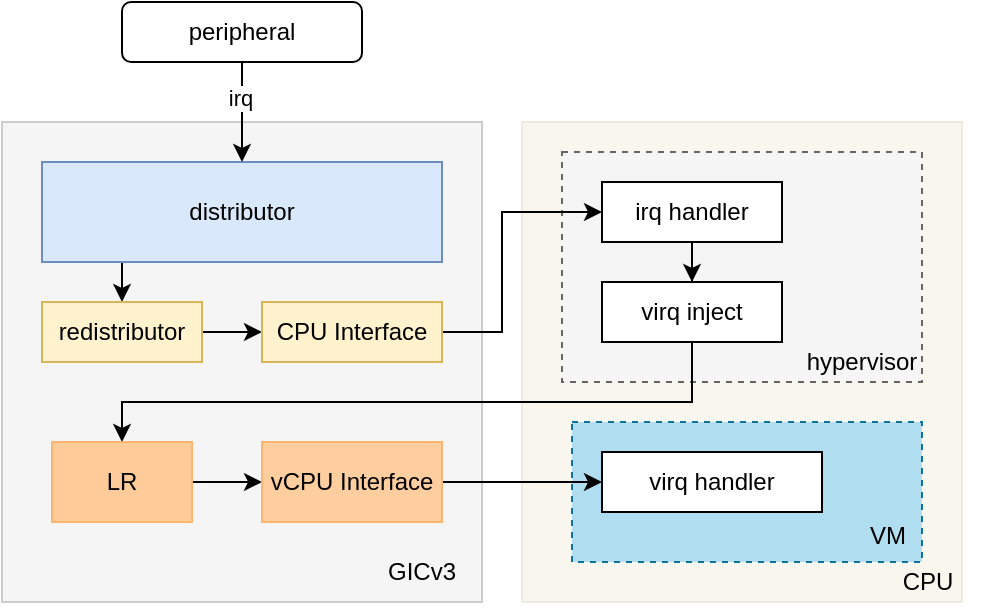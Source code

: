 <mxfile version="23.0.2" type="github">
  <diagram name="第 1 页" id="EifOAx8Nvuo8a-Rg7tMO">
    <mxGraphModel dx="579" dy="388" grid="0" gridSize="10" guides="1" tooltips="1" connect="1" arrows="1" fold="1" page="1" pageScale="1" pageWidth="827" pageHeight="1169" math="0" shadow="0">
      <root>
        <mxCell id="0" />
        <mxCell id="1" parent="0" />
        <mxCell id="-Yvg6lPq0wYcbrwAcSt4-6" value="" style="rounded=0;whiteSpace=wrap;html=1;fillColor=#f9f7ed;strokeColor=#EDEBE1;" vertex="1" parent="1">
          <mxGeometry x="340" y="160" width="220" height="240" as="geometry" />
        </mxCell>
        <mxCell id="-Yvg6lPq0wYcbrwAcSt4-12" value="" style="rounded=0;whiteSpace=wrap;html=1;fillColor=#f5f5f5;fontColor=#333333;strokeColor=#666666;dashed=1;" vertex="1" parent="1">
          <mxGeometry x="360" y="175" width="180" height="115" as="geometry" />
        </mxCell>
        <mxCell id="-Yvg6lPq0wYcbrwAcSt4-1" value="" style="whiteSpace=wrap;html=1;aspect=fixed;fillColor=#f5f5f5;fontColor=#333333;strokeColor=#CCCCCC;" vertex="1" parent="1">
          <mxGeometry x="80" y="160" width="240" height="240" as="geometry" />
        </mxCell>
        <mxCell id="-Yvg6lPq0wYcbrwAcSt4-2" value="GICv3" style="text;html=1;strokeColor=none;fillColor=none;align=center;verticalAlign=middle;whiteSpace=wrap;rounded=0;" vertex="1" parent="1">
          <mxGeometry x="260" y="370" width="60" height="30" as="geometry" />
        </mxCell>
        <mxCell id="-Yvg6lPq0wYcbrwAcSt4-11" style="edgeStyle=orthogonalEdgeStyle;rounded=0;orthogonalLoop=1;jettySize=auto;html=1;exitX=0.25;exitY=1;exitDx=0;exitDy=0;entryX=0.5;entryY=0;entryDx=0;entryDy=0;" edge="1" parent="1" source="-Yvg6lPq0wYcbrwAcSt4-3" target="-Yvg6lPq0wYcbrwAcSt4-4">
          <mxGeometry relative="1" as="geometry" />
        </mxCell>
        <mxCell id="-Yvg6lPq0wYcbrwAcSt4-3" value="distributor" style="rounded=0;whiteSpace=wrap;html=1;fillColor=#dae8fc;strokeColor=#6c8ebf;" vertex="1" parent="1">
          <mxGeometry x="100" y="180" width="200" height="50" as="geometry" />
        </mxCell>
        <mxCell id="-Yvg6lPq0wYcbrwAcSt4-10" value="" style="edgeStyle=orthogonalEdgeStyle;rounded=0;orthogonalLoop=1;jettySize=auto;html=1;" edge="1" parent="1" source="-Yvg6lPq0wYcbrwAcSt4-4" target="-Yvg6lPq0wYcbrwAcSt4-9">
          <mxGeometry relative="1" as="geometry" />
        </mxCell>
        <mxCell id="-Yvg6lPq0wYcbrwAcSt4-4" value="redistributor" style="rounded=0;whiteSpace=wrap;html=1;fillColor=#fff2cc;strokeColor=#d6b656;" vertex="1" parent="1">
          <mxGeometry x="100" y="250" width="80" height="30" as="geometry" />
        </mxCell>
        <mxCell id="-Yvg6lPq0wYcbrwAcSt4-8" value="CPU" style="text;html=1;strokeColor=none;fillColor=none;align=center;verticalAlign=middle;whiteSpace=wrap;rounded=0;" vertex="1" parent="1">
          <mxGeometry x="513" y="375" width="60" height="30" as="geometry" />
        </mxCell>
        <mxCell id="-Yvg6lPq0wYcbrwAcSt4-16" style="edgeStyle=orthogonalEdgeStyle;rounded=0;orthogonalLoop=1;jettySize=auto;html=1;entryX=0;entryY=0.5;entryDx=0;entryDy=0;" edge="1" parent="1" source="-Yvg6lPq0wYcbrwAcSt4-9" target="-Yvg6lPq0wYcbrwAcSt4-14">
          <mxGeometry relative="1" as="geometry">
            <Array as="points">
              <mxPoint x="330" y="265" />
              <mxPoint x="330" y="205" />
            </Array>
          </mxGeometry>
        </mxCell>
        <mxCell id="-Yvg6lPq0wYcbrwAcSt4-9" value="CPU Interface" style="rounded=0;whiteSpace=wrap;html=1;fillColor=#fff2cc;strokeColor=#d6b656;" vertex="1" parent="1">
          <mxGeometry x="210" y="250" width="90" height="30" as="geometry" />
        </mxCell>
        <mxCell id="-Yvg6lPq0wYcbrwAcSt4-13" value="hypervisor" style="text;html=1;strokeColor=none;fillColor=none;align=center;verticalAlign=middle;whiteSpace=wrap;rounded=0;" vertex="1" parent="1">
          <mxGeometry x="480" y="265" width="60" height="30" as="geometry" />
        </mxCell>
        <mxCell id="-Yvg6lPq0wYcbrwAcSt4-17" value="" style="edgeStyle=orthogonalEdgeStyle;rounded=0;orthogonalLoop=1;jettySize=auto;html=1;" edge="1" parent="1" source="-Yvg6lPq0wYcbrwAcSt4-14" target="-Yvg6lPq0wYcbrwAcSt4-15">
          <mxGeometry relative="1" as="geometry" />
        </mxCell>
        <mxCell id="-Yvg6lPq0wYcbrwAcSt4-14" value="irq handler" style="rounded=0;whiteSpace=wrap;html=1;" vertex="1" parent="1">
          <mxGeometry x="380" y="190" width="90" height="30" as="geometry" />
        </mxCell>
        <mxCell id="-Yvg6lPq0wYcbrwAcSt4-23" style="edgeStyle=orthogonalEdgeStyle;rounded=0;orthogonalLoop=1;jettySize=auto;html=1;entryX=0.5;entryY=0;entryDx=0;entryDy=0;" edge="1" parent="1" source="-Yvg6lPq0wYcbrwAcSt4-15" target="-Yvg6lPq0wYcbrwAcSt4-18">
          <mxGeometry relative="1" as="geometry">
            <Array as="points">
              <mxPoint x="425" y="300" />
              <mxPoint x="140" y="300" />
            </Array>
          </mxGeometry>
        </mxCell>
        <mxCell id="-Yvg6lPq0wYcbrwAcSt4-15" value="virq inject" style="rounded=0;whiteSpace=wrap;html=1;" vertex="1" parent="1">
          <mxGeometry x="380" y="240" width="90" height="30" as="geometry" />
        </mxCell>
        <mxCell id="-Yvg6lPq0wYcbrwAcSt4-24" value="" style="edgeStyle=orthogonalEdgeStyle;rounded=0;orthogonalLoop=1;jettySize=auto;html=1;" edge="1" parent="1" source="-Yvg6lPq0wYcbrwAcSt4-18" target="-Yvg6lPq0wYcbrwAcSt4-19">
          <mxGeometry relative="1" as="geometry" />
        </mxCell>
        <mxCell id="-Yvg6lPq0wYcbrwAcSt4-18" value="LR" style="rounded=0;whiteSpace=wrap;html=1;fillColor=#ffcc99;strokeColor=#FFB570;" vertex="1" parent="1">
          <mxGeometry x="105" y="320" width="70" height="40" as="geometry" />
        </mxCell>
        <mxCell id="-Yvg6lPq0wYcbrwAcSt4-20" value="" style="rounded=0;whiteSpace=wrap;html=1;fillColor=#b1ddf0;strokeColor=#10739e;dashed=1;" vertex="1" parent="1">
          <mxGeometry x="365" y="310" width="175" height="70" as="geometry" />
        </mxCell>
        <mxCell id="-Yvg6lPq0wYcbrwAcSt4-25" value="" style="edgeStyle=orthogonalEdgeStyle;rounded=0;orthogonalLoop=1;jettySize=auto;html=1;" edge="1" parent="1" source="-Yvg6lPq0wYcbrwAcSt4-19" target="-Yvg6lPq0wYcbrwAcSt4-22">
          <mxGeometry relative="1" as="geometry" />
        </mxCell>
        <mxCell id="-Yvg6lPq0wYcbrwAcSt4-19" value="vCPU Interface" style="rounded=0;whiteSpace=wrap;html=1;fillColor=#FFCE9F;strokeColor=#FFB570;" vertex="1" parent="1">
          <mxGeometry x="210" y="320" width="90" height="40" as="geometry" />
        </mxCell>
        <mxCell id="-Yvg6lPq0wYcbrwAcSt4-21" value="VM" style="text;html=1;strokeColor=none;fillColor=none;align=center;verticalAlign=middle;whiteSpace=wrap;rounded=0;" vertex="1" parent="1">
          <mxGeometry x="493" y="352" width="60" height="30" as="geometry" />
        </mxCell>
        <mxCell id="-Yvg6lPq0wYcbrwAcSt4-22" value="virq handler" style="rounded=0;whiteSpace=wrap;html=1;" vertex="1" parent="1">
          <mxGeometry x="380" y="325" width="110" height="30" as="geometry" />
        </mxCell>
        <mxCell id="-Yvg6lPq0wYcbrwAcSt4-29" style="edgeStyle=orthogonalEdgeStyle;rounded=0;orthogonalLoop=1;jettySize=auto;html=1;entryX=0.5;entryY=0;entryDx=0;entryDy=0;" edge="1" parent="1" source="-Yvg6lPq0wYcbrwAcSt4-27" target="-Yvg6lPq0wYcbrwAcSt4-3">
          <mxGeometry relative="1" as="geometry" />
        </mxCell>
        <mxCell id="-Yvg6lPq0wYcbrwAcSt4-30" value="irq" style="edgeLabel;html=1;align=center;verticalAlign=middle;resizable=0;points=[];" vertex="1" connectable="0" parent="-Yvg6lPq0wYcbrwAcSt4-29">
          <mxGeometry x="-0.296" y="-1" relative="1" as="geometry">
            <mxPoint as="offset" />
          </mxGeometry>
        </mxCell>
        <mxCell id="-Yvg6lPq0wYcbrwAcSt4-27" value="peripheral" style="rounded=1;whiteSpace=wrap;html=1;" vertex="1" parent="1">
          <mxGeometry x="140" y="100" width="120" height="30" as="geometry" />
        </mxCell>
      </root>
    </mxGraphModel>
  </diagram>
</mxfile>
